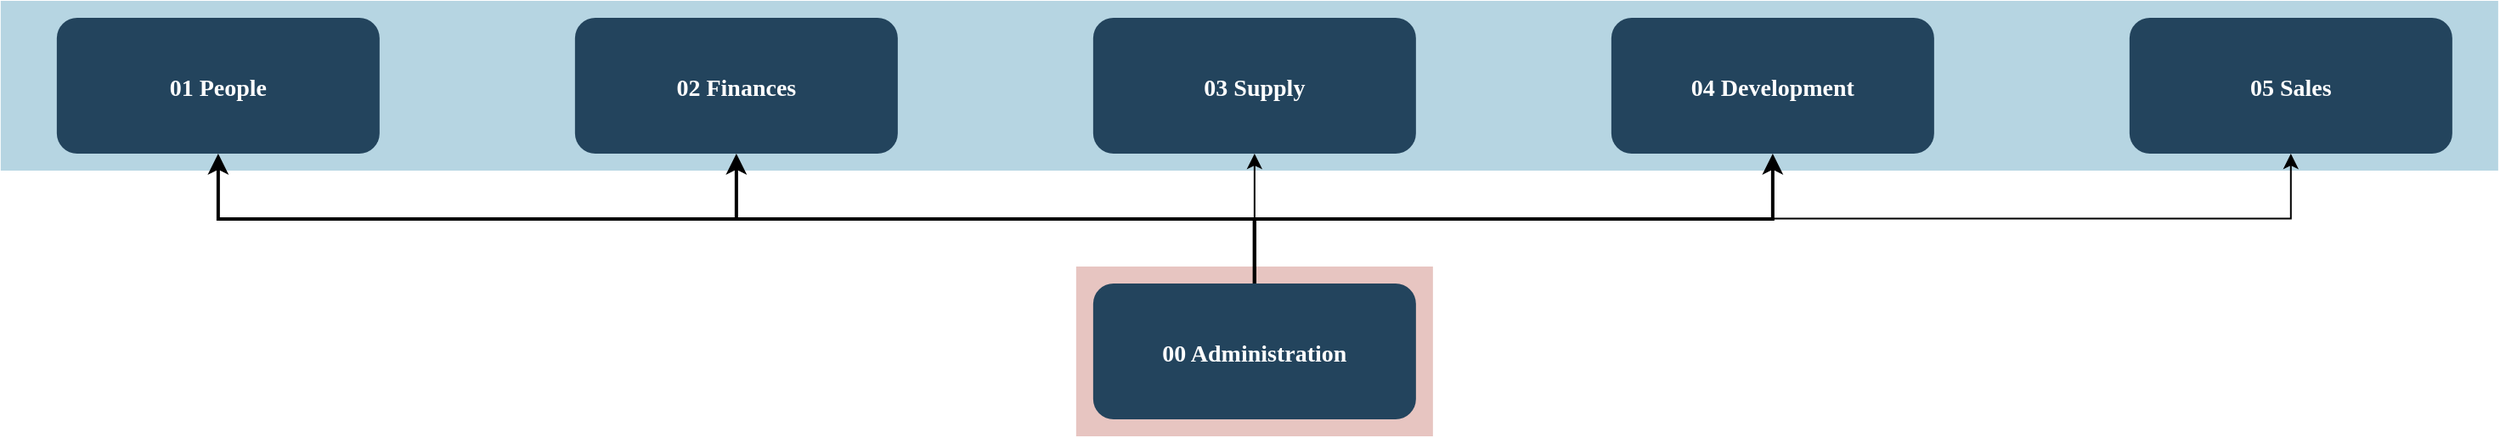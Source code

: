 <mxfile version="12.4.2" type="google" pages="1"><diagram name="Page-1" id="2c0d36ab-eaac-3732-788b-9136903baeff"><mxGraphModel dx="1656" dy="880" grid="0" gridSize="10" guides="1" tooltips="1" connect="1" arrows="1" fold="1" page="1" pageScale="1.5" pageWidth="1169" pageHeight="827" background="#ffffff" math="0" shadow="0"><root><mxCell id="0"/><mxCell id="1" parent="0"/><mxCell id="123" value="" style="fillColor=#AE4132;strokeColor=none;opacity=30;" parent="1" vertex="1"><mxGeometry x="773.43" y="482" width="210" height="100.0" as="geometry"/></mxCell><mxCell id="122" value="" style="fillColor=#10739E;strokeColor=none;opacity=30;" parent="1" vertex="1"><mxGeometry x="140.43" y="325.5" width="1470" height="100.0" as="geometry"/></mxCell><mxCell id="aGZhWSpe-SRT3DcNrOma-129" style="edgeStyle=orthogonalEdgeStyle;rounded=0;orthogonalLoop=1;jettySize=auto;html=1;" parent="1" source="2" target="10" edge="1"><mxGeometry relative="1" as="geometry"/></mxCell><mxCell id="aGZhWSpe-SRT3DcNrOma-130" style="edgeStyle=orthogonalEdgeStyle;rounded=0;orthogonalLoop=1;jettySize=auto;html=1;exitX=0.5;exitY=0;exitDx=0;exitDy=0;" parent="1" source="2" target="aGZhWSpe-SRT3DcNrOma-123" edge="1"><mxGeometry relative="1" as="geometry"/></mxCell><mxCell id="2" value="00 Administration" style="rounded=1;fillColor=#23445D;gradientColor=none;strokeColor=none;fontColor=#FFFFFF;fontStyle=1;fontFamily=Tahoma;fontSize=14" parent="1" vertex="1"><mxGeometry x="783.43" y="492" width="190" height="80" as="geometry"/></mxCell><mxCell id="4" value="04 Development" style="rounded=1;fillColor=#23445D;gradientColor=none;strokeColor=none;fontColor=#FFFFFF;fontStyle=1;fontFamily=Tahoma;fontSize=14" parent="1" vertex="1"><mxGeometry x="1088.43" y="335.5" width="190" height="80" as="geometry"/></mxCell><mxCell id="aGZhWSpe-SRT3DcNrOma-123" value="05 Sales" style="rounded=1;fillColor=#23445D;gradientColor=none;strokeColor=none;fontColor=#FFFFFF;fontStyle=1;fontFamily=Tahoma;fontSize=14" parent="1" vertex="1"><mxGeometry x="1393.43" y="335.5" width="190" height="80" as="geometry"/></mxCell><mxCell id="9" value="" style="edgeStyle=elbowEdgeStyle;elbow=vertical;strokeWidth=2;rounded=0" parent="1" source="2" target="4" edge="1"><mxGeometry x="380.43" y="215.5" width="100" height="100" as="geometry"><mxPoint x="380.43" y="315.5" as="sourcePoint"/><mxPoint x="480.43" y="215.5" as="targetPoint"/></mxGeometry></mxCell><mxCell id="10" value="03 Supply" style="rounded=1;fillColor=#23445D;gradientColor=none;strokeColor=none;fontColor=#FFFFFF;fontStyle=1;fontFamily=Tahoma;fontSize=14" parent="1" vertex="1"><mxGeometry x="783.43" y="335.5" width="190" height="80" as="geometry"/></mxCell><mxCell id="12" value="02 Finances" style="rounded=1;fillColor=#23445D;gradientColor=none;strokeColor=none;fontColor=#FFFFFF;fontStyle=1;fontFamily=Tahoma;fontSize=14" parent="1" vertex="1"><mxGeometry x="478.43" y="335.5" width="190" height="80" as="geometry"/></mxCell><mxCell id="13" value="01 People" style="rounded=1;fillColor=#23445D;gradientColor=none;strokeColor=none;fontColor=#FFFFFF;fontStyle=1;fontFamily=Tahoma;fontSize=14" parent="1" vertex="1"><mxGeometry x="173.43" y="335.5" width="190" height="80" as="geometry"/></mxCell><mxCell id="59" value="" style="edgeStyle=elbowEdgeStyle;elbow=vertical;strokeWidth=2;rounded=0" parent="1" source="2" target="12" edge="1"><mxGeometry x="390.43" y="225.5" width="100" height="100" as="geometry"><mxPoint x="905.43" y="275.5" as="sourcePoint"/><mxPoint x="1510.43" y="345.5" as="targetPoint"/></mxGeometry></mxCell><mxCell id="61" value="" style="edgeStyle=elbowEdgeStyle;elbow=vertical;strokeWidth=2;rounded=0" parent="1" source="2" target="13" edge="1"><mxGeometry x="20.43" y="135.5" width="100" height="100" as="geometry"><mxPoint x="20.43" y="235.5" as="sourcePoint"/><mxPoint x="120.43" y="135.5" as="targetPoint"/></mxGeometry></mxCell></root></mxGraphModel></diagram></mxfile>